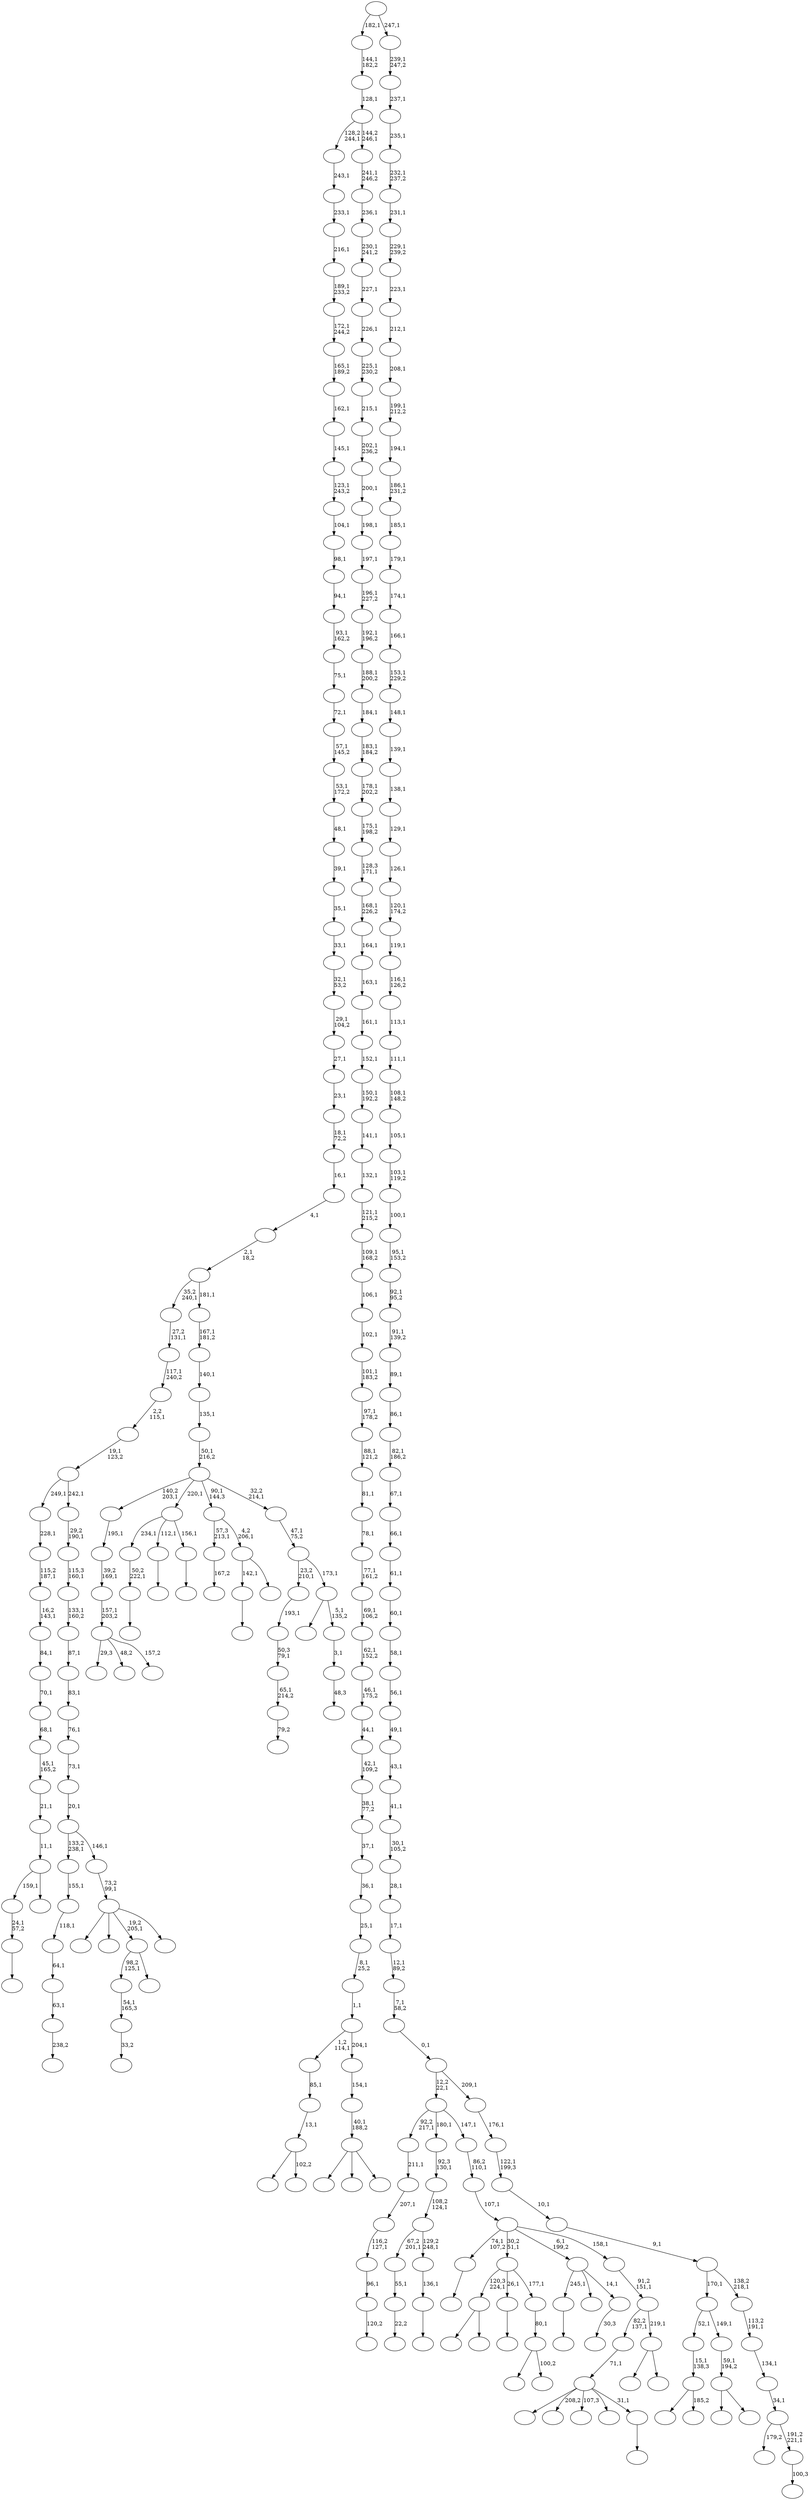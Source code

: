 digraph T {
	300 [label=""]
	299 [label=""]
	298 [label=""]
	297 [label=""]
	296 [label=""]
	295 [label=""]
	294 [label=""]
	293 [label=""]
	292 [label=""]
	291 [label=""]
	290 [label=""]
	289 [label=""]
	288 [label=""]
	287 [label=""]
	286 [label=""]
	285 [label=""]
	284 [label=""]
	283 [label=""]
	282 [label=""]
	281 [label=""]
	280 [label=""]
	279 [label=""]
	278 [label=""]
	277 [label=""]
	276 [label=""]
	275 [label=""]
	274 [label=""]
	273 [label=""]
	272 [label=""]
	271 [label=""]
	270 [label=""]
	269 [label=""]
	268 [label=""]
	267 [label=""]
	266 [label=""]
	265 [label=""]
	264 [label=""]
	263 [label=""]
	262 [label=""]
	261 [label=""]
	260 [label=""]
	259 [label=""]
	258 [label=""]
	257 [label=""]
	256 [label=""]
	255 [label=""]
	254 [label=""]
	253 [label=""]
	252 [label=""]
	251 [label=""]
	250 [label=""]
	249 [label=""]
	248 [label=""]
	247 [label=""]
	246 [label=""]
	245 [label=""]
	244 [label=""]
	243 [label=""]
	242 [label=""]
	241 [label=""]
	240 [label=""]
	239 [label=""]
	238 [label=""]
	237 [label=""]
	236 [label=""]
	235 [label=""]
	234 [label=""]
	233 [label=""]
	232 [label=""]
	231 [label=""]
	230 [label=""]
	229 [label=""]
	228 [label=""]
	227 [label=""]
	226 [label=""]
	225 [label=""]
	224 [label=""]
	223 [label=""]
	222 [label=""]
	221 [label=""]
	220 [label=""]
	219 [label=""]
	218 [label=""]
	217 [label=""]
	216 [label=""]
	215 [label=""]
	214 [label=""]
	213 [label=""]
	212 [label=""]
	211 [label=""]
	210 [label=""]
	209 [label=""]
	208 [label=""]
	207 [label=""]
	206 [label=""]
	205 [label=""]
	204 [label=""]
	203 [label=""]
	202 [label=""]
	201 [label=""]
	200 [label=""]
	199 [label=""]
	198 [label=""]
	197 [label=""]
	196 [label=""]
	195 [label=""]
	194 [label=""]
	193 [label=""]
	192 [label=""]
	191 [label=""]
	190 [label=""]
	189 [label=""]
	188 [label=""]
	187 [label=""]
	186 [label=""]
	185 [label=""]
	184 [label=""]
	183 [label=""]
	182 [label=""]
	181 [label=""]
	180 [label=""]
	179 [label=""]
	178 [label=""]
	177 [label=""]
	176 [label=""]
	175 [label=""]
	174 [label=""]
	173 [label=""]
	172 [label=""]
	171 [label=""]
	170 [label=""]
	169 [label=""]
	168 [label=""]
	167 [label=""]
	166 [label=""]
	165 [label=""]
	164 [label=""]
	163 [label=""]
	162 [label=""]
	161 [label=""]
	160 [label=""]
	159 [label=""]
	158 [label=""]
	157 [label=""]
	156 [label=""]
	155 [label=""]
	154 [label=""]
	153 [label=""]
	152 [label=""]
	151 [label=""]
	150 [label=""]
	149 [label=""]
	148 [label=""]
	147 [label=""]
	146 [label=""]
	145 [label=""]
	144 [label=""]
	143 [label=""]
	142 [label=""]
	141 [label=""]
	140 [label=""]
	139 [label=""]
	138 [label=""]
	137 [label=""]
	136 [label=""]
	135 [label=""]
	134 [label=""]
	133 [label=""]
	132 [label=""]
	131 [label=""]
	130 [label=""]
	129 [label=""]
	128 [label=""]
	127 [label=""]
	126 [label=""]
	125 [label=""]
	124 [label=""]
	123 [label=""]
	122 [label=""]
	121 [label=""]
	120 [label=""]
	119 [label=""]
	118 [label=""]
	117 [label=""]
	116 [label=""]
	115 [label=""]
	114 [label=""]
	113 [label=""]
	112 [label=""]
	111 [label=""]
	110 [label=""]
	109 [label=""]
	108 [label=""]
	107 [label=""]
	106 [label=""]
	105 [label=""]
	104 [label=""]
	103 [label=""]
	102 [label=""]
	101 [label=""]
	100 [label=""]
	99 [label=""]
	98 [label=""]
	97 [label=""]
	96 [label=""]
	95 [label=""]
	94 [label=""]
	93 [label=""]
	92 [label=""]
	91 [label=""]
	90 [label=""]
	89 [label=""]
	88 [label=""]
	87 [label=""]
	86 [label=""]
	85 [label=""]
	84 [label=""]
	83 [label=""]
	82 [label=""]
	81 [label=""]
	80 [label=""]
	79 [label=""]
	78 [label=""]
	77 [label=""]
	76 [label=""]
	75 [label=""]
	74 [label=""]
	73 [label=""]
	72 [label=""]
	71 [label=""]
	70 [label=""]
	69 [label=""]
	68 [label=""]
	67 [label=""]
	66 [label=""]
	65 [label=""]
	64 [label=""]
	63 [label=""]
	62 [label=""]
	61 [label=""]
	60 [label=""]
	59 [label=""]
	58 [label=""]
	57 [label=""]
	56 [label=""]
	55 [label=""]
	54 [label=""]
	53 [label=""]
	52 [label=""]
	51 [label=""]
	50 [label=""]
	49 [label=""]
	48 [label=""]
	47 [label=""]
	46 [label=""]
	45 [label=""]
	44 [label=""]
	43 [label=""]
	42 [label=""]
	41 [label=""]
	40 [label=""]
	39 [label=""]
	38 [label=""]
	37 [label=""]
	36 [label=""]
	35 [label=""]
	34 [label=""]
	33 [label=""]
	32 [label=""]
	31 [label=""]
	30 [label=""]
	29 [label=""]
	28 [label=""]
	27 [label=""]
	26 [label=""]
	25 [label=""]
	24 [label=""]
	23 [label=""]
	22 [label=""]
	21 [label=""]
	20 [label=""]
	19 [label=""]
	18 [label=""]
	17 [label=""]
	16 [label=""]
	15 [label=""]
	14 [label=""]
	13 [label=""]
	12 [label=""]
	11 [label=""]
	10 [label=""]
	9 [label=""]
	8 [label=""]
	7 [label=""]
	6 [label=""]
	5 [label=""]
	4 [label=""]
	3 [label=""]
	2 [label=""]
	1 [label=""]
	0 [label=""]
	299 -> 300 [label="167,2"]
	293 -> 294 [label=""]
	290 -> 291 [label="238,2"]
	289 -> 290 [label="63,1"]
	288 -> 289 [label="64,1"]
	287 -> 288 [label="118,1"]
	286 -> 287 [label="155,1"]
	284 -> 285 [label="120,2"]
	283 -> 284 [label="96,1"]
	282 -> 283 [label="116,2\n127,1"]
	281 -> 282 [label="207,1"]
	280 -> 281 [label="211,1"]
	278 -> 279 [label=""]
	277 -> 278 [label="50,2\n222,1"]
	272 -> 273 [label="22,2"]
	271 -> 272 [label="55,1"]
	269 -> 292 [label=""]
	269 -> 270 [label="185,2"]
	268 -> 269 [label="15,1\n138,3"]
	266 -> 267 [label=""]
	264 -> 265 [label=""]
	260 -> 276 [label="29,3"]
	260 -> 274 [label="48,2"]
	260 -> 261 [label="157,2"]
	259 -> 260 [label="157,1\n203,2"]
	258 -> 259 [label="39,2\n169,1"]
	257 -> 258 [label="195,1"]
	254 -> 255 [label="79,2"]
	253 -> 254 [label="65,1\n214,2"]
	252 -> 253 [label="50,3\n79,1"]
	251 -> 252 [label="193,1"]
	248 -> 249 [label=""]
	247 -> 248 [label="24,1\n57,2"]
	245 -> 263 [label=""]
	245 -> 246 [label=""]
	244 -> 245 [label="59,1\n194,2"]
	243 -> 268 [label="52,1"]
	243 -> 244 [label="149,1"]
	241 -> 297 [label=""]
	241 -> 242 [label=""]
	239 -> 240 [label=""]
	237 -> 238 [label=""]
	236 -> 277 [label="234,1"]
	236 -> 266 [label="112,1"]
	236 -> 237 [label="156,1"]
	232 -> 233 [label=""]
	231 -> 232 [label="136,1"]
	230 -> 271 [label="67,2\n201,1"]
	230 -> 231 [label="129,2\n248,1"]
	229 -> 230 [label="108,2\n124,1"]
	228 -> 229 [label="92,3\n130,1"]
	225 -> 239 [label="142,1"]
	225 -> 226 [label=""]
	224 -> 299 [label="57,3\n213,1"]
	224 -> 225 [label="4,2\n206,1"]
	219 -> 220 [label=""]
	216 -> 217 [label="33,2"]
	215 -> 216 [label="54,1\n165,3"]
	213 -> 235 [label=""]
	213 -> 214 [label="100,2"]
	212 -> 213 [label="80,1"]
	211 -> 241 [label="120,3\n224,1"]
	211 -> 219 [label="26,1"]
	211 -> 212 [label="177,1"]
	209 -> 247 [label="159,1"]
	209 -> 210 [label=""]
	208 -> 209 [label="11,1"]
	207 -> 208 [label="21,1"]
	206 -> 207 [label="45,1\n165,2"]
	205 -> 206 [label="68,1"]
	204 -> 205 [label="70,1"]
	203 -> 204 [label="84,1"]
	202 -> 203 [label="16,2\n143,1"]
	201 -> 202 [label="115,2\n187,1"]
	200 -> 201 [label="228,1"]
	198 -> 199 [label=""]
	197 -> 298 [label=""]
	197 -> 295 [label="208,2"]
	197 -> 262 [label="107,3"]
	197 -> 227 [label=""]
	197 -> 198 [label="31,1"]
	196 -> 197 [label="71,1"]
	194 -> 215 [label="98,2\n125,1"]
	194 -> 195 [label=""]
	192 -> 296 [label=""]
	192 -> 193 [label="102,2"]
	191 -> 192 [label="13,1"]
	190 -> 191 [label="85,1"]
	188 -> 275 [label=""]
	188 -> 223 [label=""]
	188 -> 194 [label="19,2\n205,1"]
	188 -> 189 [label=""]
	187 -> 188 [label="73,2\n99,1"]
	186 -> 286 [label="133,2\n238,1"]
	186 -> 187 [label="146,1"]
	185 -> 186 [label="20,1"]
	184 -> 185 [label="73,1"]
	183 -> 184 [label="76,1"]
	182 -> 183 [label="83,1"]
	181 -> 182 [label="87,1"]
	180 -> 181 [label="133,1\n160,2"]
	179 -> 180 [label="115,3\n160,1"]
	178 -> 179 [label="29,2\n190,1"]
	177 -> 200 [label="249,1"]
	177 -> 178 [label="242,1"]
	176 -> 177 [label="19,1\n123,2"]
	175 -> 176 [label="2,2\n115,1"]
	174 -> 175 [label="117,1\n240,2"]
	173 -> 174 [label="27,2\n131,1"]
	171 -> 172 [label="30,3"]
	170 -> 293 [label="245,1"]
	170 -> 218 [label=""]
	170 -> 171 [label="14,1"]
	168 -> 221 [label=""]
	168 -> 169 [label=""]
	167 -> 196 [label="82,2\n137,1"]
	167 -> 168 [label="219,1"]
	166 -> 167 [label="91,2\n151,1"]
	165 -> 264 [label="74,1\n107,2"]
	165 -> 211 [label="30,2\n51,1"]
	165 -> 170 [label="6,1\n199,2"]
	165 -> 166 [label="158,1"]
	164 -> 165 [label="107,1"]
	163 -> 164 [label="86,2\n110,1"]
	162 -> 280 [label="92,2\n217,1"]
	162 -> 228 [label="180,1"]
	162 -> 163 [label="147,1"]
	160 -> 161 [label="48,3"]
	159 -> 160 [label="3,1"]
	158 -> 222 [label=""]
	158 -> 159 [label="5,1\n135,2"]
	157 -> 251 [label="23,2\n210,1"]
	157 -> 158 [label="173,1"]
	156 -> 157 [label="47,1\n75,2"]
	155 -> 257 [label="140,2\n203,1"]
	155 -> 236 [label="220,1"]
	155 -> 224 [label="90,1\n144,3"]
	155 -> 156 [label="32,2\n214,1"]
	154 -> 155 [label="50,1\n216,2"]
	153 -> 154 [label="135,1"]
	152 -> 153 [label="140,1"]
	151 -> 152 [label="167,1\n181,2"]
	150 -> 173 [label="35,2\n240,1"]
	150 -> 151 [label="181,1"]
	149 -> 150 [label="2,1\n18,2"]
	148 -> 149 [label="4,1"]
	147 -> 148 [label="16,1"]
	146 -> 147 [label="18,1\n72,2"]
	145 -> 146 [label="23,1"]
	144 -> 145 [label="27,1"]
	143 -> 144 [label="29,1\n104,2"]
	142 -> 143 [label="32,1\n53,2"]
	141 -> 142 [label="33,1"]
	140 -> 141 [label="35,1"]
	139 -> 140 [label="39,1"]
	138 -> 139 [label="48,1"]
	137 -> 138 [label="53,1\n172,2"]
	136 -> 137 [label="57,1\n145,2"]
	135 -> 136 [label="72,1"]
	134 -> 135 [label="75,1"]
	133 -> 134 [label="93,1\n162,2"]
	132 -> 133 [label="94,1"]
	131 -> 132 [label="98,1"]
	130 -> 131 [label="104,1"]
	129 -> 130 [label="123,1\n243,2"]
	128 -> 129 [label="145,1"]
	127 -> 128 [label="162,1"]
	126 -> 127 [label="165,1\n189,2"]
	125 -> 126 [label="172,1\n244,2"]
	124 -> 125 [label="189,1\n233,2"]
	123 -> 124 [label="216,1"]
	122 -> 123 [label="233,1"]
	121 -> 122 [label="243,1"]
	119 -> 256 [label=""]
	119 -> 234 [label=""]
	119 -> 120 [label=""]
	118 -> 119 [label="40,1\n188,2"]
	117 -> 118 [label="154,1"]
	116 -> 190 [label="1,2\n114,1"]
	116 -> 117 [label="204,1"]
	115 -> 116 [label="1,1"]
	114 -> 115 [label="8,1\n25,2"]
	113 -> 114 [label="25,1"]
	112 -> 113 [label="36,1"]
	111 -> 112 [label="37,1"]
	110 -> 111 [label="38,1\n77,2"]
	109 -> 110 [label="42,1\n109,2"]
	108 -> 109 [label="44,1"]
	107 -> 108 [label="46,1\n175,2"]
	106 -> 107 [label="62,1\n152,2"]
	105 -> 106 [label="69,1\n106,2"]
	104 -> 105 [label="77,1\n161,2"]
	103 -> 104 [label="78,1"]
	102 -> 103 [label="81,1"]
	101 -> 102 [label="88,1\n121,2"]
	100 -> 101 [label="97,1\n178,2"]
	99 -> 100 [label="101,1\n183,2"]
	98 -> 99 [label="102,1"]
	97 -> 98 [label="106,1"]
	96 -> 97 [label="109,1\n168,2"]
	95 -> 96 [label="121,1\n215,2"]
	94 -> 95 [label="132,1"]
	93 -> 94 [label="141,1"]
	92 -> 93 [label="150,1\n192,2"]
	91 -> 92 [label="152,1"]
	90 -> 91 [label="161,1"]
	89 -> 90 [label="163,1"]
	88 -> 89 [label="164,1"]
	87 -> 88 [label="168,1\n226,2"]
	86 -> 87 [label="128,3\n171,1"]
	85 -> 86 [label="175,1\n198,2"]
	84 -> 85 [label="178,1\n202,2"]
	83 -> 84 [label="183,1\n184,2"]
	82 -> 83 [label="184,1"]
	81 -> 82 [label="188,1\n200,2"]
	80 -> 81 [label="192,1\n196,2"]
	79 -> 80 [label="196,1\n227,2"]
	78 -> 79 [label="197,1"]
	77 -> 78 [label="198,1"]
	76 -> 77 [label="200,1"]
	75 -> 76 [label="202,1\n236,2"]
	74 -> 75 [label="215,1"]
	73 -> 74 [label="225,1\n230,2"]
	72 -> 73 [label="226,1"]
	71 -> 72 [label="227,1"]
	70 -> 71 [label="230,1\n241,2"]
	69 -> 70 [label="236,1"]
	68 -> 69 [label="241,1\n246,2"]
	67 -> 121 [label="128,2\n244,1"]
	67 -> 68 [label="144,2\n246,1"]
	66 -> 67 [label="128,1"]
	65 -> 66 [label="144,1\n182,2"]
	63 -> 64 [label="100,3"]
	62 -> 250 [label="179,2"]
	62 -> 63 [label="191,2\n221,1"]
	61 -> 62 [label="34,1"]
	60 -> 61 [label="134,1"]
	59 -> 60 [label="113,2\n191,1"]
	58 -> 243 [label="170,1"]
	58 -> 59 [label="138,2\n218,1"]
	57 -> 58 [label="9,1"]
	56 -> 57 [label="10,1"]
	55 -> 56 [label="122,1\n199,3"]
	54 -> 55 [label="176,1"]
	53 -> 162 [label="12,2\n22,1"]
	53 -> 54 [label="209,1"]
	52 -> 53 [label="0,1"]
	51 -> 52 [label="7,1\n58,2"]
	50 -> 51 [label="12,1\n89,2"]
	49 -> 50 [label="17,1"]
	48 -> 49 [label="28,1"]
	47 -> 48 [label="30,1\n105,2"]
	46 -> 47 [label="41,1"]
	45 -> 46 [label="43,1"]
	44 -> 45 [label="49,1"]
	43 -> 44 [label="56,1"]
	42 -> 43 [label="58,1"]
	41 -> 42 [label="60,1"]
	40 -> 41 [label="61,1"]
	39 -> 40 [label="66,1"]
	38 -> 39 [label="67,1"]
	37 -> 38 [label="82,1\n186,2"]
	36 -> 37 [label="86,1"]
	35 -> 36 [label="89,1"]
	34 -> 35 [label="91,1\n139,2"]
	33 -> 34 [label="92,1\n95,2"]
	32 -> 33 [label="95,1\n153,2"]
	31 -> 32 [label="100,1"]
	30 -> 31 [label="103,1\n119,2"]
	29 -> 30 [label="105,1"]
	28 -> 29 [label="108,1\n148,2"]
	27 -> 28 [label="111,1"]
	26 -> 27 [label="113,1"]
	25 -> 26 [label="116,1\n126,2"]
	24 -> 25 [label="119,1"]
	23 -> 24 [label="120,1\n174,2"]
	22 -> 23 [label="126,1"]
	21 -> 22 [label="129,1"]
	20 -> 21 [label="138,1"]
	19 -> 20 [label="139,1"]
	18 -> 19 [label="148,1"]
	17 -> 18 [label="153,1\n229,2"]
	16 -> 17 [label="166,1"]
	15 -> 16 [label="174,1"]
	14 -> 15 [label="179,1"]
	13 -> 14 [label="185,1"]
	12 -> 13 [label="186,1\n231,2"]
	11 -> 12 [label="194,1"]
	10 -> 11 [label="199,1\n212,2"]
	9 -> 10 [label="208,1"]
	8 -> 9 [label="212,1"]
	7 -> 8 [label="223,1"]
	6 -> 7 [label="229,1\n239,2"]
	5 -> 6 [label="231,1"]
	4 -> 5 [label="232,1\n237,2"]
	3 -> 4 [label="235,1"]
	2 -> 3 [label="237,1"]
	1 -> 2 [label="239,1\n247,2"]
	0 -> 65 [label="182,1"]
	0 -> 1 [label="247,1"]
}

